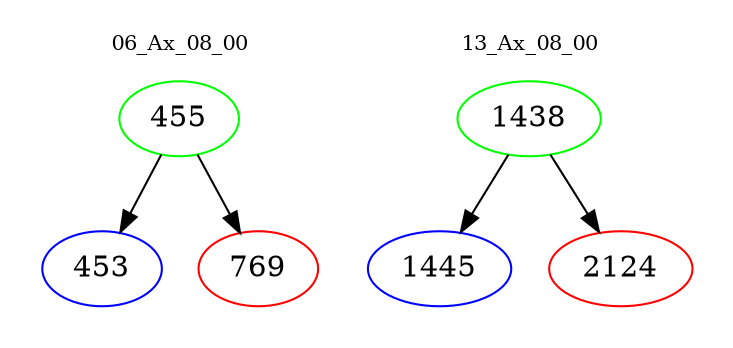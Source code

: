 digraph{
subgraph cluster_0 {
color = white
label = "06_Ax_08_00";
fontsize=10;
T0_455 [label="455", color="green"]
T0_455 -> T0_453 [color="black"]
T0_453 [label="453", color="blue"]
T0_455 -> T0_769 [color="black"]
T0_769 [label="769", color="red"]
}
subgraph cluster_1 {
color = white
label = "13_Ax_08_00";
fontsize=10;
T1_1438 [label="1438", color="green"]
T1_1438 -> T1_1445 [color="black"]
T1_1445 [label="1445", color="blue"]
T1_1438 -> T1_2124 [color="black"]
T1_2124 [label="2124", color="red"]
}
}
